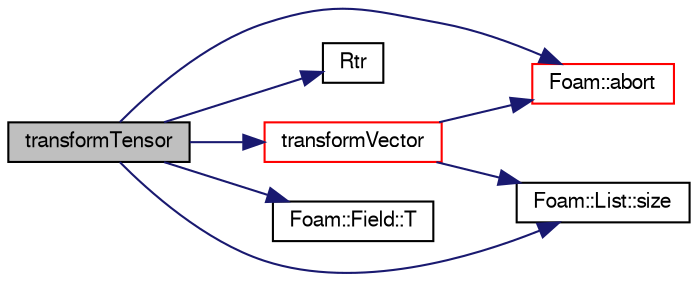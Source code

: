 digraph "transformTensor"
{
  bgcolor="transparent";
  edge [fontname="FreeSans",fontsize="10",labelfontname="FreeSans",labelfontsize="10"];
  node [fontname="FreeSans",fontsize="10",shape=record];
  rankdir="LR";
  Node1630 [label="transformTensor",height=0.2,width=0.4,color="black", fillcolor="grey75", style="filled", fontcolor="black"];
  Node1630 -> Node1631 [color="midnightblue",fontsize="10",style="solid",fontname="FreeSans"];
  Node1631 [label="Foam::abort",height=0.2,width=0.4,color="red",URL="$a21124.html#a447107a607d03e417307c203fa5fb44b"];
  Node1630 -> Node1674 [color="midnightblue",fontsize="10",style="solid",fontname="FreeSans"];
  Node1674 [label="Rtr",height=0.2,width=0.4,color="black",URL="$a25002.html#a98af29cd35a80984f48576083d9a0f72",tooltip="Return global-to-local transformation tensor. "];
  Node1630 -> Node1675 [color="midnightblue",fontsize="10",style="solid",fontname="FreeSans"];
  Node1675 [label="Foam::List::size",height=0.2,width=0.4,color="black",URL="$a25694.html#a8a5f6fa29bd4b500caf186f60245b384",tooltip="Override size to be inconsistent with allocated storage. "];
  Node1630 -> Node1676 [color="midnightblue",fontsize="10",style="solid",fontname="FreeSans"];
  Node1676 [label="Foam::Field::T",height=0.2,width=0.4,color="black",URL="$a26466.html#a37a96fe10c781a2f21c882b4d95a2deb",tooltip="Return the field transpose (only defined for second rank tensors) "];
  Node1630 -> Node1677 [color="midnightblue",fontsize="10",style="solid",fontname="FreeSans"];
  Node1677 [label="transformVector",height=0.2,width=0.4,color="red",URL="$a25002.html#a1699bd870864e7f8c22acd8ad1e7212f",tooltip="Transform vectorField using transformation tensorField and return. "];
  Node1677 -> Node1675 [color="midnightblue",fontsize="10",style="solid",fontname="FreeSans"];
  Node1677 -> Node1631 [color="midnightblue",fontsize="10",style="solid",fontname="FreeSans"];
}
